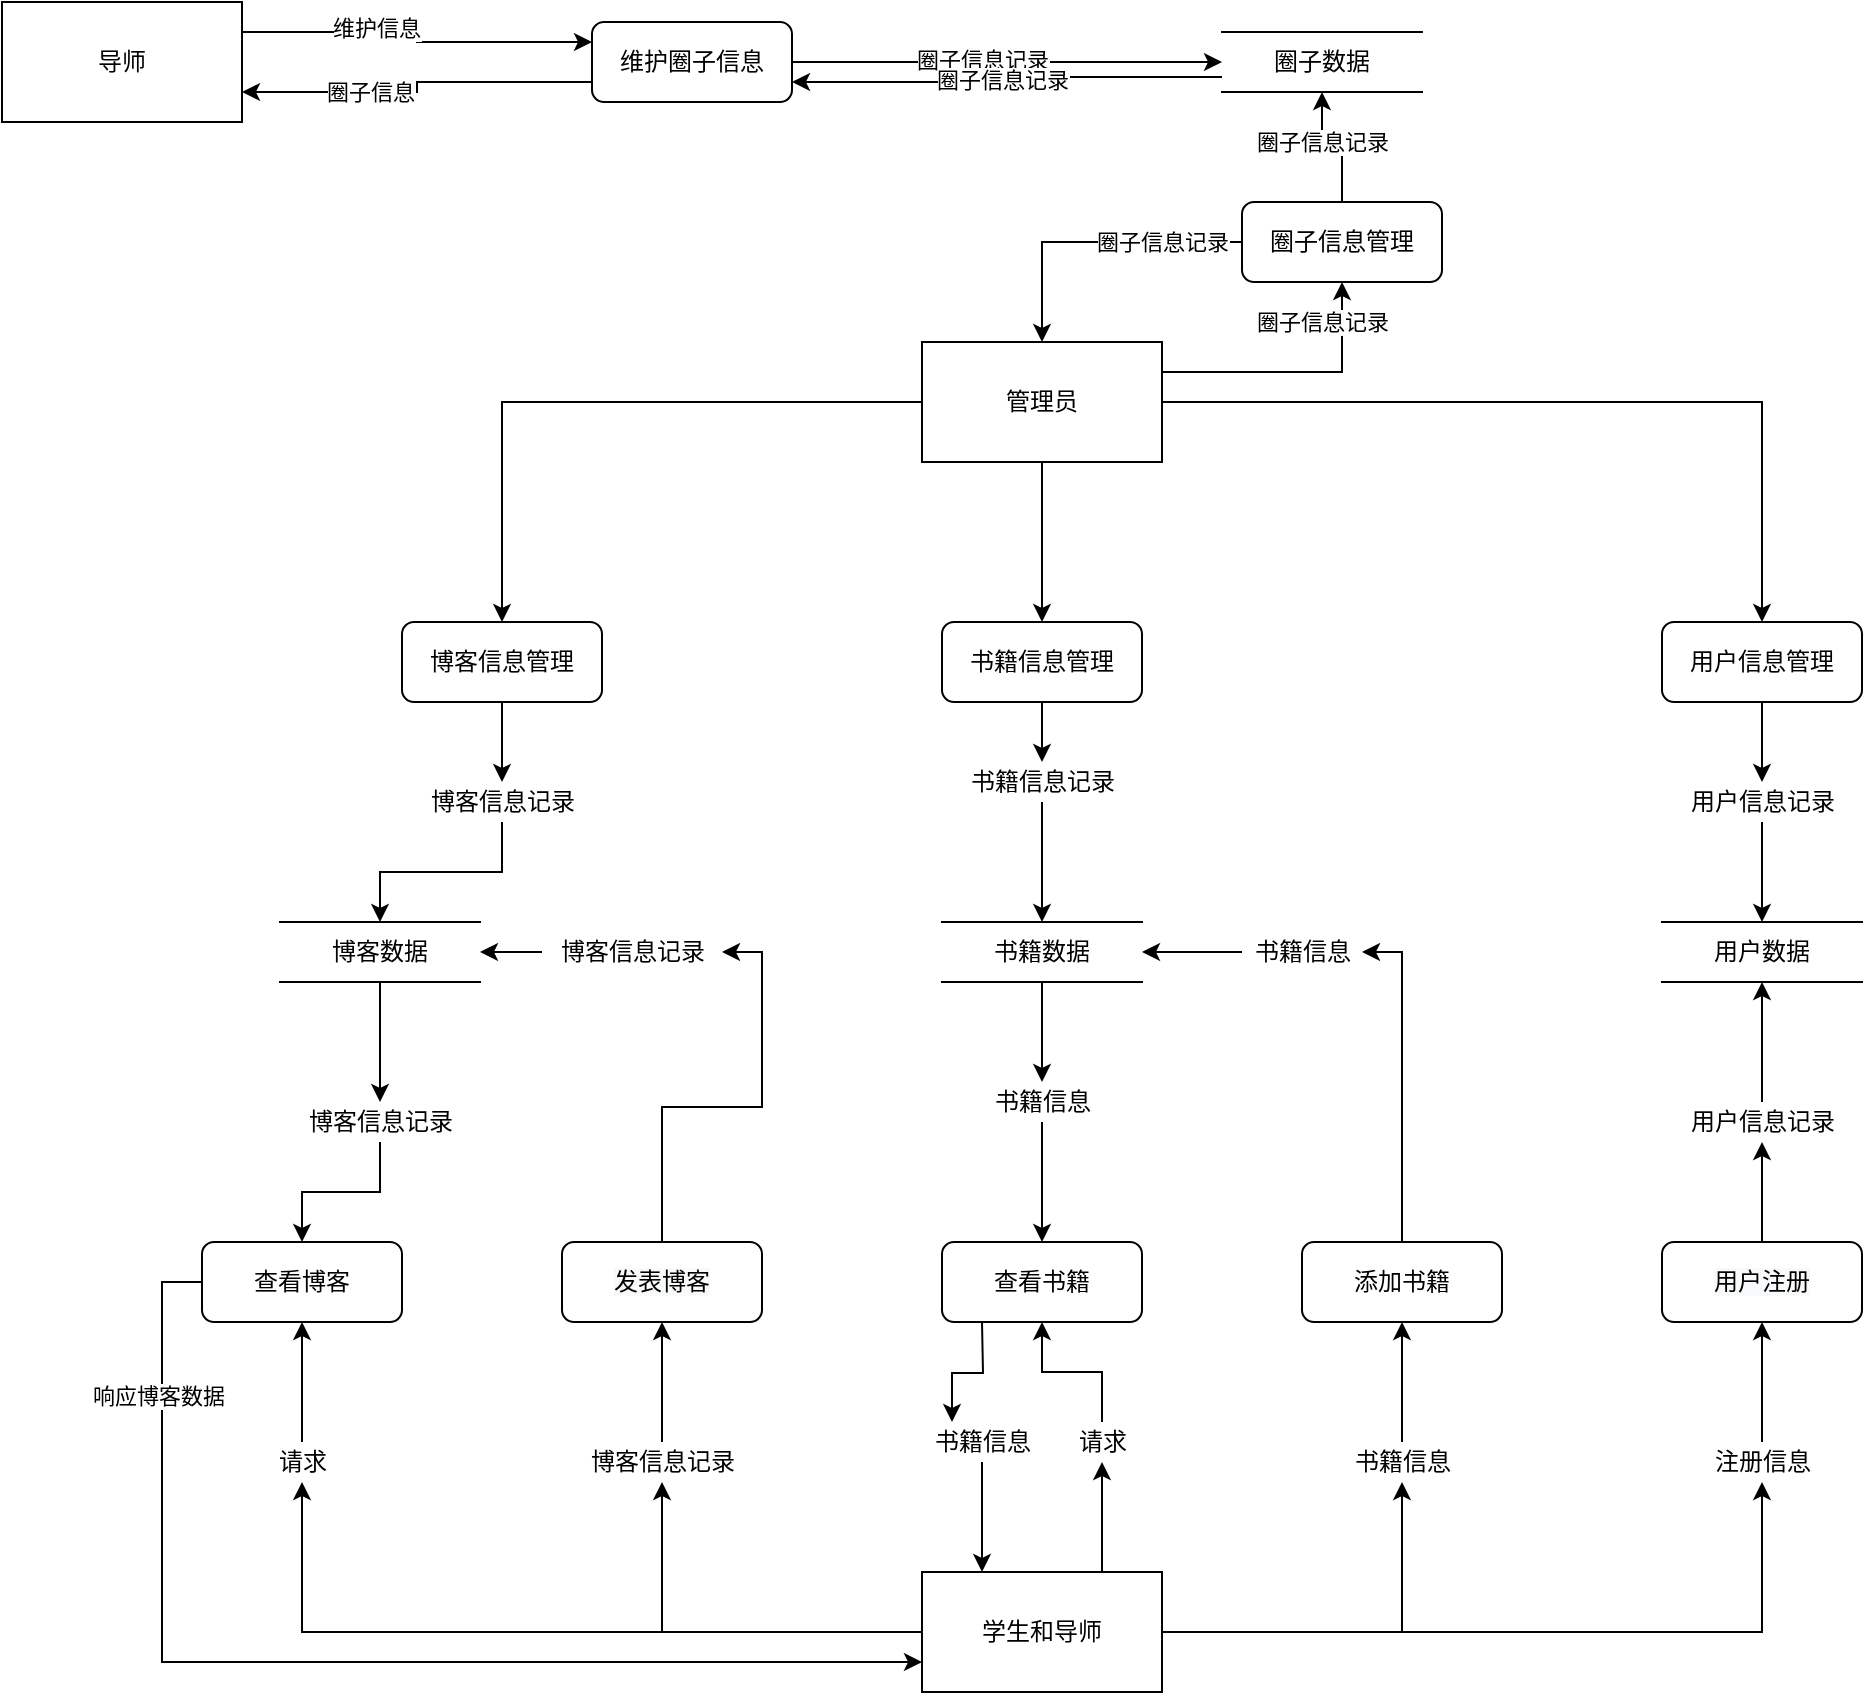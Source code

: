 <mxfile version="13.5.1" type="device"><diagram id="rJ96JC8miD-RQ1pOF9k7" name="Page-1"><mxGraphModel dx="1422" dy="823" grid="1" gridSize="10" guides="1" tooltips="1" connect="1" arrows="1" fold="1" page="1" pageScale="1" pageWidth="1600" pageHeight="1200" math="0" shadow="0"><root><mxCell id="0"/><mxCell id="1" parent="0"/><mxCell id="pyx75Iiq1UjA_rX2tk7V-17" style="edgeStyle=orthogonalEdgeStyle;rounded=0;orthogonalLoop=1;jettySize=auto;html=1;entryX=0.5;entryY=1;entryDx=0;entryDy=0;" edge="1" parent="1" source="pyx75Iiq1UjA_rX2tk7V-49" target="pyx75Iiq1UjA_rX2tk7V-8"><mxGeometry relative="1" as="geometry"/></mxCell><mxCell id="pyx75Iiq1UjA_rX2tk7V-18" style="edgeStyle=orthogonalEdgeStyle;rounded=0;orthogonalLoop=1;jettySize=auto;html=1;" edge="1" parent="1" source="pyx75Iiq1UjA_rX2tk7V-61" target="pyx75Iiq1UjA_rX2tk7V-9"><mxGeometry relative="1" as="geometry"/></mxCell><mxCell id="pyx75Iiq1UjA_rX2tk7V-19" style="edgeStyle=orthogonalEdgeStyle;rounded=0;orthogonalLoop=1;jettySize=auto;html=1;" edge="1" parent="1" source="pyx75Iiq1UjA_rX2tk7V-57" target="pyx75Iiq1UjA_rX2tk7V-7"><mxGeometry relative="1" as="geometry"/></mxCell><mxCell id="pyx75Iiq1UjA_rX2tk7V-20" style="edgeStyle=orthogonalEdgeStyle;rounded=0;orthogonalLoop=1;jettySize=auto;html=1;" edge="1" parent="1" source="pyx75Iiq1UjA_rX2tk7V-59" target="pyx75Iiq1UjA_rX2tk7V-10"><mxGeometry relative="1" as="geometry"/></mxCell><mxCell id="pyx75Iiq1UjA_rX2tk7V-21" style="edgeStyle=orthogonalEdgeStyle;rounded=0;orthogonalLoop=1;jettySize=auto;html=1;entryX=0.5;entryY=1;entryDx=0;entryDy=0;" edge="1" parent="1" source="pyx75Iiq1UjA_rX2tk7V-63" target="pyx75Iiq1UjA_rX2tk7V-11"><mxGeometry relative="1" as="geometry"/></mxCell><mxCell id="pyx75Iiq1UjA_rX2tk7V-3" value="学生和导师" style="rounded=0;whiteSpace=wrap;html=1;" vertex="1" parent="1"><mxGeometry x="570" y="845" width="120" height="60" as="geometry"/></mxCell><mxCell id="pyx75Iiq1UjA_rX2tk7V-72" style="edgeStyle=orthogonalEdgeStyle;rounded=0;orthogonalLoop=1;jettySize=auto;html=1;exitX=0;exitY=0.5;exitDx=0;exitDy=0;entryX=0;entryY=0.75;entryDx=0;entryDy=0;" edge="1" parent="1" source="pyx75Iiq1UjA_rX2tk7V-7" target="pyx75Iiq1UjA_rX2tk7V-3"><mxGeometry relative="1" as="geometry"><mxPoint x="235" y="890" as="targetPoint"/></mxGeometry></mxCell><mxCell id="pyx75Iiq1UjA_rX2tk7V-73" value="响应博客数据" style="edgeLabel;html=1;align=center;verticalAlign=middle;resizable=0;points=[];" vertex="1" connectable="0" parent="pyx75Iiq1UjA_rX2tk7V-72"><mxGeometry x="-0.739" y="-2" relative="1" as="geometry"><mxPoint as="offset"/></mxGeometry></mxCell><mxCell id="pyx75Iiq1UjA_rX2tk7V-7" value="&lt;span&gt;查看博客&lt;/span&gt;" style="rounded=1;whiteSpace=wrap;html=1;" vertex="1" parent="1"><mxGeometry x="210" y="680" width="100" height="40" as="geometry"/></mxCell><mxCell id="pyx75Iiq1UjA_rX2tk7V-33" style="edgeStyle=orthogonalEdgeStyle;rounded=0;orthogonalLoop=1;jettySize=auto;html=1;entryX=1;entryY=0.5;entryDx=0;entryDy=0;" edge="1" parent="1" source="pyx75Iiq1UjA_rX2tk7V-34" target="pyx75Iiq1UjA_rX2tk7V-25"><mxGeometry relative="1" as="geometry"/></mxCell><mxCell id="pyx75Iiq1UjA_rX2tk7V-8" value="&#10;&#10;&lt;span style=&quot;color: rgb(0, 0, 0); font-family: helvetica; font-size: 12px; font-style: normal; font-weight: 400; letter-spacing: normal; text-align: center; text-indent: 0px; text-transform: none; word-spacing: 0px; background-color: rgb(248, 249, 250); display: inline; float: none;&quot;&gt;发表博客&lt;/span&gt;&#10;&#10;" style="rounded=1;whiteSpace=wrap;html=1;" vertex="1" parent="1"><mxGeometry x="390" y="680" width="100" height="40" as="geometry"/></mxCell><mxCell id="pyx75Iiq1UjA_rX2tk7V-54" style="edgeStyle=orthogonalEdgeStyle;rounded=0;orthogonalLoop=1;jettySize=auto;html=1;entryX=0.5;entryY=1;entryDx=0;entryDy=0;" edge="1" parent="1" source="pyx75Iiq1UjA_rX2tk7V-55" target="pyx75Iiq1UjA_rX2tk7V-28"><mxGeometry relative="1" as="geometry"/></mxCell><mxCell id="pyx75Iiq1UjA_rX2tk7V-9" value="&#10;&#10;&lt;span style=&quot;color: rgb(0, 0, 0); font-family: helvetica; font-size: 12px; font-style: normal; font-weight: 400; letter-spacing: normal; text-align: center; text-indent: 0px; text-transform: none; word-spacing: 0px; background-color: rgb(248, 249, 250); display: inline; float: none;&quot;&gt;用户注册&lt;/span&gt;&#10;&#10;" style="rounded=1;whiteSpace=wrap;html=1;" vertex="1" parent="1"><mxGeometry x="940" y="680" width="100" height="40" as="geometry"/></mxCell><mxCell id="pyx75Iiq1UjA_rX2tk7V-68" style="edgeStyle=orthogonalEdgeStyle;rounded=0;orthogonalLoop=1;jettySize=auto;html=1;entryX=0.25;entryY=0;entryDx=0;entryDy=0;" edge="1" parent="1" source="pyx75Iiq1UjA_rX2tk7V-69" target="pyx75Iiq1UjA_rX2tk7V-3"><mxGeometry relative="1" as="geometry"><mxPoint x="600" y="720" as="sourcePoint"/></mxGeometry></mxCell><mxCell id="pyx75Iiq1UjA_rX2tk7V-10" value="查看书籍" style="rounded=1;whiteSpace=wrap;html=1;" vertex="1" parent="1"><mxGeometry x="580" y="680" width="100" height="40" as="geometry"/></mxCell><mxCell id="pyx75Iiq1UjA_rX2tk7V-51" style="edgeStyle=orthogonalEdgeStyle;rounded=0;orthogonalLoop=1;jettySize=auto;html=1;entryX=1;entryY=0.5;entryDx=0;entryDy=0;" edge="1" parent="1" source="pyx75Iiq1UjA_rX2tk7V-52" target="pyx75Iiq1UjA_rX2tk7V-27"><mxGeometry relative="1" as="geometry"/></mxCell><mxCell id="pyx75Iiq1UjA_rX2tk7V-11" value="添加书籍" style="rounded=1;whiteSpace=wrap;html=1;" vertex="1" parent="1"><mxGeometry x="760" y="680" width="100" height="40" as="geometry"/></mxCell><mxCell id="pyx75Iiq1UjA_rX2tk7V-43" style="edgeStyle=orthogonalEdgeStyle;rounded=0;orthogonalLoop=1;jettySize=auto;html=1;" edge="1" parent="1" source="pyx75Iiq1UjA_rX2tk7V-44" target="pyx75Iiq1UjA_rX2tk7V-28"><mxGeometry relative="1" as="geometry"/></mxCell><mxCell id="pyx75Iiq1UjA_rX2tk7V-12" value="用户信息管理" style="rounded=1;whiteSpace=wrap;html=1;" vertex="1" parent="1"><mxGeometry x="940" y="370" width="100" height="40" as="geometry"/></mxCell><mxCell id="pyx75Iiq1UjA_rX2tk7V-40" style="edgeStyle=orthogonalEdgeStyle;rounded=0;orthogonalLoop=1;jettySize=auto;html=1;" edge="1" parent="1" source="pyx75Iiq1UjA_rX2tk7V-41" target="pyx75Iiq1UjA_rX2tk7V-27"><mxGeometry relative="1" as="geometry"/></mxCell><mxCell id="pyx75Iiq1UjA_rX2tk7V-13" value="书籍信息管理" style="rounded=1;whiteSpace=wrap;html=1;" vertex="1" parent="1"><mxGeometry x="580" y="370" width="100" height="40" as="geometry"/></mxCell><mxCell id="pyx75Iiq1UjA_rX2tk7V-35" style="edgeStyle=orthogonalEdgeStyle;rounded=0;orthogonalLoop=1;jettySize=auto;html=1;exitX=0.5;exitY=1;exitDx=0;exitDy=0;" edge="1" parent="1" source="pyx75Iiq1UjA_rX2tk7V-36" target="pyx75Iiq1UjA_rX2tk7V-25"><mxGeometry relative="1" as="geometry"/></mxCell><mxCell id="pyx75Iiq1UjA_rX2tk7V-14" value="博客信息管理" style="rounded=1;whiteSpace=wrap;html=1;" vertex="1" parent="1"><mxGeometry x="310" y="370" width="100" height="40" as="geometry"/></mxCell><mxCell id="pyx75Iiq1UjA_rX2tk7V-22" style="edgeStyle=orthogonalEdgeStyle;rounded=0;orthogonalLoop=1;jettySize=auto;html=1;" edge="1" parent="1" source="pyx75Iiq1UjA_rX2tk7V-16" target="pyx75Iiq1UjA_rX2tk7V-13"><mxGeometry relative="1" as="geometry"/></mxCell><mxCell id="pyx75Iiq1UjA_rX2tk7V-23" style="edgeStyle=orthogonalEdgeStyle;rounded=0;orthogonalLoop=1;jettySize=auto;html=1;" edge="1" parent="1" source="pyx75Iiq1UjA_rX2tk7V-16" target="pyx75Iiq1UjA_rX2tk7V-14"><mxGeometry relative="1" as="geometry"/></mxCell><mxCell id="pyx75Iiq1UjA_rX2tk7V-24" style="edgeStyle=orthogonalEdgeStyle;rounded=0;orthogonalLoop=1;jettySize=auto;html=1;" edge="1" parent="1" source="pyx75Iiq1UjA_rX2tk7V-16" target="pyx75Iiq1UjA_rX2tk7V-12"><mxGeometry relative="1" as="geometry"/></mxCell><mxCell id="pyx75Iiq1UjA_rX2tk7V-88" style="edgeStyle=orthogonalEdgeStyle;rounded=0;orthogonalLoop=1;jettySize=auto;html=1;exitX=1;exitY=0.25;exitDx=0;exitDy=0;" edge="1" parent="1" source="pyx75Iiq1UjA_rX2tk7V-16" target="pyx75Iiq1UjA_rX2tk7V-82"><mxGeometry relative="1" as="geometry"/></mxCell><mxCell id="pyx75Iiq1UjA_rX2tk7V-16" value="管理员" style="rounded=0;whiteSpace=wrap;html=1;" vertex="1" parent="1"><mxGeometry x="570" y="230" width="120" height="60" as="geometry"/></mxCell><mxCell id="pyx75Iiq1UjA_rX2tk7V-32" style="edgeStyle=orthogonalEdgeStyle;rounded=0;orthogonalLoop=1;jettySize=auto;html=1;" edge="1" parent="1" source="pyx75Iiq1UjA_rX2tk7V-31" target="pyx75Iiq1UjA_rX2tk7V-7"><mxGeometry relative="1" as="geometry"/></mxCell><mxCell id="pyx75Iiq1UjA_rX2tk7V-25" value="博客数据" style="shape=partialRectangle;whiteSpace=wrap;html=1;left=0;right=0;fillColor=none;" vertex="1" parent="1"><mxGeometry x="249" y="520" width="100" height="30" as="geometry"/></mxCell><mxCell id="pyx75Iiq1UjA_rX2tk7V-46" style="edgeStyle=orthogonalEdgeStyle;rounded=0;orthogonalLoop=1;jettySize=auto;html=1;entryX=0.5;entryY=0;entryDx=0;entryDy=0;" edge="1" parent="1" source="pyx75Iiq1UjA_rX2tk7V-47" target="pyx75Iiq1UjA_rX2tk7V-10"><mxGeometry relative="1" as="geometry"/></mxCell><mxCell id="pyx75Iiq1UjA_rX2tk7V-27" value="书籍数据" style="shape=partialRectangle;whiteSpace=wrap;html=1;left=0;right=0;fillColor=none;" vertex="1" parent="1"><mxGeometry x="580" y="520" width="100" height="30" as="geometry"/></mxCell><mxCell id="pyx75Iiq1UjA_rX2tk7V-28" value="用户数据" style="shape=partialRectangle;whiteSpace=wrap;html=1;left=0;right=0;fillColor=none;" vertex="1" parent="1"><mxGeometry x="940" y="520" width="100" height="30" as="geometry"/></mxCell><mxCell id="pyx75Iiq1UjA_rX2tk7V-36" value="博客信息记录" style="text;html=1;align=center;verticalAlign=middle;resizable=0;points=[];autosize=1;" vertex="1" parent="1"><mxGeometry x="315" y="450" width="90" height="20" as="geometry"/></mxCell><mxCell id="pyx75Iiq1UjA_rX2tk7V-37" style="edgeStyle=orthogonalEdgeStyle;rounded=0;orthogonalLoop=1;jettySize=auto;html=1;exitX=0.5;exitY=1;exitDx=0;exitDy=0;" edge="1" parent="1" source="pyx75Iiq1UjA_rX2tk7V-14" target="pyx75Iiq1UjA_rX2tk7V-36"><mxGeometry relative="1" as="geometry"><mxPoint x="360" y="410" as="sourcePoint"/><mxPoint x="299" y="520" as="targetPoint"/></mxGeometry></mxCell><mxCell id="pyx75Iiq1UjA_rX2tk7V-34" value="博客信息记录" style="text;html=1;align=center;verticalAlign=middle;resizable=0;points=[];autosize=1;" vertex="1" parent="1"><mxGeometry x="380" y="525" width="90" height="20" as="geometry"/></mxCell><mxCell id="pyx75Iiq1UjA_rX2tk7V-38" style="edgeStyle=orthogonalEdgeStyle;rounded=0;orthogonalLoop=1;jettySize=auto;html=1;entryX=1;entryY=0.5;entryDx=0;entryDy=0;" edge="1" parent="1" source="pyx75Iiq1UjA_rX2tk7V-8" target="pyx75Iiq1UjA_rX2tk7V-34"><mxGeometry relative="1" as="geometry"><mxPoint x="390" y="700" as="sourcePoint"/><mxPoint x="349" y="535" as="targetPoint"/></mxGeometry></mxCell><mxCell id="pyx75Iiq1UjA_rX2tk7V-31" value="博客信息记录" style="text;html=1;align=center;verticalAlign=middle;resizable=0;points=[];autosize=1;" vertex="1" parent="1"><mxGeometry x="254" y="610" width="90" height="20" as="geometry"/></mxCell><mxCell id="pyx75Iiq1UjA_rX2tk7V-39" style="edgeStyle=orthogonalEdgeStyle;rounded=0;orthogonalLoop=1;jettySize=auto;html=1;" edge="1" parent="1" source="pyx75Iiq1UjA_rX2tk7V-25" target="pyx75Iiq1UjA_rX2tk7V-31"><mxGeometry relative="1" as="geometry"><mxPoint x="299" y="550" as="sourcePoint"/><mxPoint x="260" y="680" as="targetPoint"/></mxGeometry></mxCell><mxCell id="pyx75Iiq1UjA_rX2tk7V-41" value="书籍信息记录" style="text;html=1;align=center;verticalAlign=middle;resizable=0;points=[];autosize=1;" vertex="1" parent="1"><mxGeometry x="585" y="440" width="90" height="20" as="geometry"/></mxCell><mxCell id="pyx75Iiq1UjA_rX2tk7V-42" style="edgeStyle=orthogonalEdgeStyle;rounded=0;orthogonalLoop=1;jettySize=auto;html=1;" edge="1" parent="1" source="pyx75Iiq1UjA_rX2tk7V-13" target="pyx75Iiq1UjA_rX2tk7V-41"><mxGeometry relative="1" as="geometry"><mxPoint x="630" y="410" as="sourcePoint"/><mxPoint x="630" y="520" as="targetPoint"/></mxGeometry></mxCell><mxCell id="pyx75Iiq1UjA_rX2tk7V-44" value="用户信息记录" style="text;html=1;align=center;verticalAlign=middle;resizable=0;points=[];autosize=1;" vertex="1" parent="1"><mxGeometry x="945" y="450" width="90" height="20" as="geometry"/></mxCell><mxCell id="pyx75Iiq1UjA_rX2tk7V-45" style="edgeStyle=orthogonalEdgeStyle;rounded=0;orthogonalLoop=1;jettySize=auto;html=1;" edge="1" parent="1" source="pyx75Iiq1UjA_rX2tk7V-12" target="pyx75Iiq1UjA_rX2tk7V-44"><mxGeometry relative="1" as="geometry"><mxPoint x="990" y="410" as="sourcePoint"/><mxPoint x="990" y="520" as="targetPoint"/></mxGeometry></mxCell><mxCell id="pyx75Iiq1UjA_rX2tk7V-47" value="&lt;span&gt;书籍信息&lt;/span&gt;" style="text;html=1;align=center;verticalAlign=middle;resizable=0;points=[];autosize=1;" vertex="1" parent="1"><mxGeometry x="600" y="600" width="60" height="20" as="geometry"/></mxCell><mxCell id="pyx75Iiq1UjA_rX2tk7V-48" style="edgeStyle=orthogonalEdgeStyle;rounded=0;orthogonalLoop=1;jettySize=auto;html=1;entryX=0.5;entryY=0;entryDx=0;entryDy=0;" edge="1" parent="1" source="pyx75Iiq1UjA_rX2tk7V-27" target="pyx75Iiq1UjA_rX2tk7V-47"><mxGeometry relative="1" as="geometry"><mxPoint x="630" y="550" as="sourcePoint"/><mxPoint x="630" y="680" as="targetPoint"/></mxGeometry></mxCell><mxCell id="pyx75Iiq1UjA_rX2tk7V-49" value="博客信息记录" style="text;html=1;align=center;verticalAlign=middle;resizable=0;points=[];autosize=1;" vertex="1" parent="1"><mxGeometry x="395" y="780" width="90" height="20" as="geometry"/></mxCell><mxCell id="pyx75Iiq1UjA_rX2tk7V-50" style="edgeStyle=orthogonalEdgeStyle;rounded=0;orthogonalLoop=1;jettySize=auto;html=1;entryX=0.5;entryY=1;entryDx=0;entryDy=0;" edge="1" parent="1" source="pyx75Iiq1UjA_rX2tk7V-3" target="pyx75Iiq1UjA_rX2tk7V-49"><mxGeometry relative="1" as="geometry"><mxPoint x="570" y="875" as="sourcePoint"/><mxPoint x="440" y="720" as="targetPoint"/></mxGeometry></mxCell><mxCell id="pyx75Iiq1UjA_rX2tk7V-52" value="书籍信息" style="text;html=1;align=center;verticalAlign=middle;resizable=0;points=[];autosize=1;" vertex="1" parent="1"><mxGeometry x="730" y="525" width="60" height="20" as="geometry"/></mxCell><mxCell id="pyx75Iiq1UjA_rX2tk7V-53" style="edgeStyle=orthogonalEdgeStyle;rounded=0;orthogonalLoop=1;jettySize=auto;html=1;entryX=1;entryY=0.5;entryDx=0;entryDy=0;" edge="1" parent="1" source="pyx75Iiq1UjA_rX2tk7V-11" target="pyx75Iiq1UjA_rX2tk7V-52"><mxGeometry relative="1" as="geometry"><mxPoint x="760" y="700" as="sourcePoint"/><mxPoint x="680" y="535" as="targetPoint"/></mxGeometry></mxCell><mxCell id="pyx75Iiq1UjA_rX2tk7V-55" value="用户信息记录" style="text;html=1;align=center;verticalAlign=middle;resizable=0;points=[];autosize=1;" vertex="1" parent="1"><mxGeometry x="945" y="610" width="90" height="20" as="geometry"/></mxCell><mxCell id="pyx75Iiq1UjA_rX2tk7V-56" style="edgeStyle=orthogonalEdgeStyle;rounded=0;orthogonalLoop=1;jettySize=auto;html=1;entryX=0.5;entryY=1;entryDx=0;entryDy=0;" edge="1" parent="1" source="pyx75Iiq1UjA_rX2tk7V-9" target="pyx75Iiq1UjA_rX2tk7V-55"><mxGeometry relative="1" as="geometry"><mxPoint x="990" y="680" as="sourcePoint"/><mxPoint x="990" y="550" as="targetPoint"/></mxGeometry></mxCell><mxCell id="pyx75Iiq1UjA_rX2tk7V-57" value="请求" style="text;html=1;align=center;verticalAlign=middle;resizable=0;points=[];autosize=1;" vertex="1" parent="1"><mxGeometry x="240" y="780" width="40" height="20" as="geometry"/></mxCell><mxCell id="pyx75Iiq1UjA_rX2tk7V-58" style="edgeStyle=orthogonalEdgeStyle;rounded=0;orthogonalLoop=1;jettySize=auto;html=1;" edge="1" parent="1" source="pyx75Iiq1UjA_rX2tk7V-3" target="pyx75Iiq1UjA_rX2tk7V-57"><mxGeometry relative="1" as="geometry"><mxPoint x="570" y="875" as="sourcePoint"/><mxPoint x="260" y="720" as="targetPoint"/></mxGeometry></mxCell><mxCell id="pyx75Iiq1UjA_rX2tk7V-59" value="请求" style="text;html=1;align=center;verticalAlign=middle;resizable=0;points=[];autosize=1;" vertex="1" parent="1"><mxGeometry x="640" y="770" width="40" height="20" as="geometry"/></mxCell><mxCell id="pyx75Iiq1UjA_rX2tk7V-60" style="edgeStyle=orthogonalEdgeStyle;rounded=0;orthogonalLoop=1;jettySize=auto;html=1;exitX=0.75;exitY=0;exitDx=0;exitDy=0;" edge="1" parent="1" source="pyx75Iiq1UjA_rX2tk7V-3" target="pyx75Iiq1UjA_rX2tk7V-59"><mxGeometry relative="1" as="geometry"><mxPoint x="630" y="845" as="sourcePoint"/><mxPoint x="630" y="720" as="targetPoint"/></mxGeometry></mxCell><mxCell id="pyx75Iiq1UjA_rX2tk7V-61" value="注册信息" style="text;html=1;align=center;verticalAlign=middle;resizable=0;points=[];autosize=1;" vertex="1" parent="1"><mxGeometry x="960" y="780" width="60" height="20" as="geometry"/></mxCell><mxCell id="pyx75Iiq1UjA_rX2tk7V-62" style="edgeStyle=orthogonalEdgeStyle;rounded=0;orthogonalLoop=1;jettySize=auto;html=1;" edge="1" parent="1" source="pyx75Iiq1UjA_rX2tk7V-3" target="pyx75Iiq1UjA_rX2tk7V-61"><mxGeometry relative="1" as="geometry"><mxPoint x="690" y="875" as="sourcePoint"/><mxPoint x="990" y="720" as="targetPoint"/></mxGeometry></mxCell><mxCell id="pyx75Iiq1UjA_rX2tk7V-63" value="&lt;span&gt;书籍信息&lt;/span&gt;" style="text;html=1;align=center;verticalAlign=middle;resizable=0;points=[];autosize=1;" vertex="1" parent="1"><mxGeometry x="780" y="780" width="60" height="20" as="geometry"/></mxCell><mxCell id="pyx75Iiq1UjA_rX2tk7V-65" style="edgeStyle=orthogonalEdgeStyle;rounded=0;orthogonalLoop=1;jettySize=auto;html=1;entryX=0.5;entryY=1;entryDx=0;entryDy=0;" edge="1" parent="1" source="pyx75Iiq1UjA_rX2tk7V-3" target="pyx75Iiq1UjA_rX2tk7V-63"><mxGeometry relative="1" as="geometry"><mxPoint x="690" y="875" as="sourcePoint"/><mxPoint x="810" y="720" as="targetPoint"/></mxGeometry></mxCell><mxCell id="pyx75Iiq1UjA_rX2tk7V-69" value="&lt;span&gt;书籍信息&lt;/span&gt;" style="text;html=1;align=center;verticalAlign=middle;resizable=0;points=[];autosize=1;" vertex="1" parent="1"><mxGeometry x="570" y="770" width="60" height="20" as="geometry"/></mxCell><mxCell id="pyx75Iiq1UjA_rX2tk7V-70" style="edgeStyle=orthogonalEdgeStyle;rounded=0;orthogonalLoop=1;jettySize=auto;html=1;entryX=0.25;entryY=0;entryDx=0;entryDy=0;" edge="1" parent="1" target="pyx75Iiq1UjA_rX2tk7V-69"><mxGeometry relative="1" as="geometry"><mxPoint x="600" y="720" as="sourcePoint"/><mxPoint x="600" y="845" as="targetPoint"/></mxGeometry></mxCell><mxCell id="pyx75Iiq1UjA_rX2tk7V-79" style="edgeStyle=orthogonalEdgeStyle;rounded=0;orthogonalLoop=1;jettySize=auto;html=1;entryX=0;entryY=0.25;entryDx=0;entryDy=0;exitX=1;exitY=0.25;exitDx=0;exitDy=0;" edge="1" parent="1" source="pyx75Iiq1UjA_rX2tk7V-75" target="pyx75Iiq1UjA_rX2tk7V-77"><mxGeometry relative="1" as="geometry"/></mxCell><mxCell id="pyx75Iiq1UjA_rX2tk7V-85" value="维护信息" style="edgeLabel;html=1;align=center;verticalAlign=middle;resizable=0;points=[];" vertex="1" connectable="0" parent="pyx75Iiq1UjA_rX2tk7V-79"><mxGeometry x="-0.256" y="2" relative="1" as="geometry"><mxPoint as="offset"/></mxGeometry></mxCell><mxCell id="pyx75Iiq1UjA_rX2tk7V-75" value="导师" style="whiteSpace=wrap;html=1;" vertex="1" parent="1"><mxGeometry x="110" y="60" width="120" height="60" as="geometry"/></mxCell><mxCell id="pyx75Iiq1UjA_rX2tk7V-80" style="edgeStyle=orthogonalEdgeStyle;rounded=0;orthogonalLoop=1;jettySize=auto;html=1;" edge="1" parent="1" source="pyx75Iiq1UjA_rX2tk7V-77" target="pyx75Iiq1UjA_rX2tk7V-78"><mxGeometry relative="1" as="geometry"/></mxCell><mxCell id="pyx75Iiq1UjA_rX2tk7V-87" value="圈子信息记录" style="edgeLabel;html=1;align=center;verticalAlign=middle;resizable=0;points=[];" vertex="1" connectable="0" parent="pyx75Iiq1UjA_rX2tk7V-80"><mxGeometry x="-0.116" y="1" relative="1" as="geometry"><mxPoint as="offset"/></mxGeometry></mxCell><mxCell id="pyx75Iiq1UjA_rX2tk7V-84" style="edgeStyle=orthogonalEdgeStyle;rounded=0;orthogonalLoop=1;jettySize=auto;html=1;entryX=1;entryY=0.75;entryDx=0;entryDy=0;exitX=0;exitY=0.75;exitDx=0;exitDy=0;" edge="1" parent="1" source="pyx75Iiq1UjA_rX2tk7V-77" target="pyx75Iiq1UjA_rX2tk7V-75"><mxGeometry relative="1" as="geometry"/></mxCell><mxCell id="pyx75Iiq1UjA_rX2tk7V-86" value="圈子信息" style="edgeLabel;html=1;align=center;verticalAlign=middle;resizable=0;points=[];" vertex="1" connectable="0" parent="pyx75Iiq1UjA_rX2tk7V-84"><mxGeometry x="0.289" relative="1" as="geometry"><mxPoint as="offset"/></mxGeometry></mxCell><mxCell id="pyx75Iiq1UjA_rX2tk7V-77" value="维护圈子信息" style="rounded=1;whiteSpace=wrap;html=1;" vertex="1" parent="1"><mxGeometry x="405" y="70" width="100" height="40" as="geometry"/></mxCell><mxCell id="pyx75Iiq1UjA_rX2tk7V-92" style="edgeStyle=orthogonalEdgeStyle;rounded=0;orthogonalLoop=1;jettySize=auto;html=1;entryX=1;entryY=0.75;entryDx=0;entryDy=0;exitX=0;exitY=0.75;exitDx=0;exitDy=0;" edge="1" parent="1" source="pyx75Iiq1UjA_rX2tk7V-78" target="pyx75Iiq1UjA_rX2tk7V-77"><mxGeometry relative="1" as="geometry"/></mxCell><mxCell id="pyx75Iiq1UjA_rX2tk7V-78" value="圈子数据" style="shape=partialRectangle;whiteSpace=wrap;html=1;left=0;right=0;fillColor=none;" vertex="1" parent="1"><mxGeometry x="720" y="75" width="100" height="30" as="geometry"/></mxCell><mxCell id="pyx75Iiq1UjA_rX2tk7V-89" style="edgeStyle=orthogonalEdgeStyle;rounded=0;orthogonalLoop=1;jettySize=auto;html=1;" edge="1" parent="1" source="pyx75Iiq1UjA_rX2tk7V-82" target="pyx75Iiq1UjA_rX2tk7V-78"><mxGeometry relative="1" as="geometry"/></mxCell><mxCell id="pyx75Iiq1UjA_rX2tk7V-94" style="edgeStyle=orthogonalEdgeStyle;rounded=0;orthogonalLoop=1;jettySize=auto;html=1;" edge="1" parent="1" source="pyx75Iiq1UjA_rX2tk7V-82" target="pyx75Iiq1UjA_rX2tk7V-16"><mxGeometry relative="1" as="geometry"/></mxCell><mxCell id="pyx75Iiq1UjA_rX2tk7V-82" value="圈子信息管理" style="rounded=1;whiteSpace=wrap;html=1;" vertex="1" parent="1"><mxGeometry x="730" y="160" width="100" height="40" as="geometry"/></mxCell><mxCell id="pyx75Iiq1UjA_rX2tk7V-90" value="圈子信息记录" style="edgeLabel;html=1;align=center;verticalAlign=middle;resizable=0;points=[];" vertex="1" connectable="0" parent="1"><mxGeometry x="770" y="220" as="geometry"/></mxCell><mxCell id="pyx75Iiq1UjA_rX2tk7V-91" value="圈子信息记录" style="edgeLabel;html=1;align=center;verticalAlign=middle;resizable=0;points=[];" vertex="1" connectable="0" parent="1"><mxGeometry x="770" y="130" as="geometry"/></mxCell><mxCell id="pyx75Iiq1UjA_rX2tk7V-93" value="圈子信息记录" style="edgeLabel;html=1;align=center;verticalAlign=middle;resizable=0;points=[];" vertex="1" connectable="0" parent="1"><mxGeometry x="610" y="99" as="geometry"/></mxCell><mxCell id="pyx75Iiq1UjA_rX2tk7V-95" value="圈子信息记录" style="edgeLabel;html=1;align=center;verticalAlign=middle;resizable=0;points=[];" vertex="1" connectable="0" parent="1"><mxGeometry x="690" y="180" as="geometry"/></mxCell></root></mxGraphModel></diagram></mxfile>